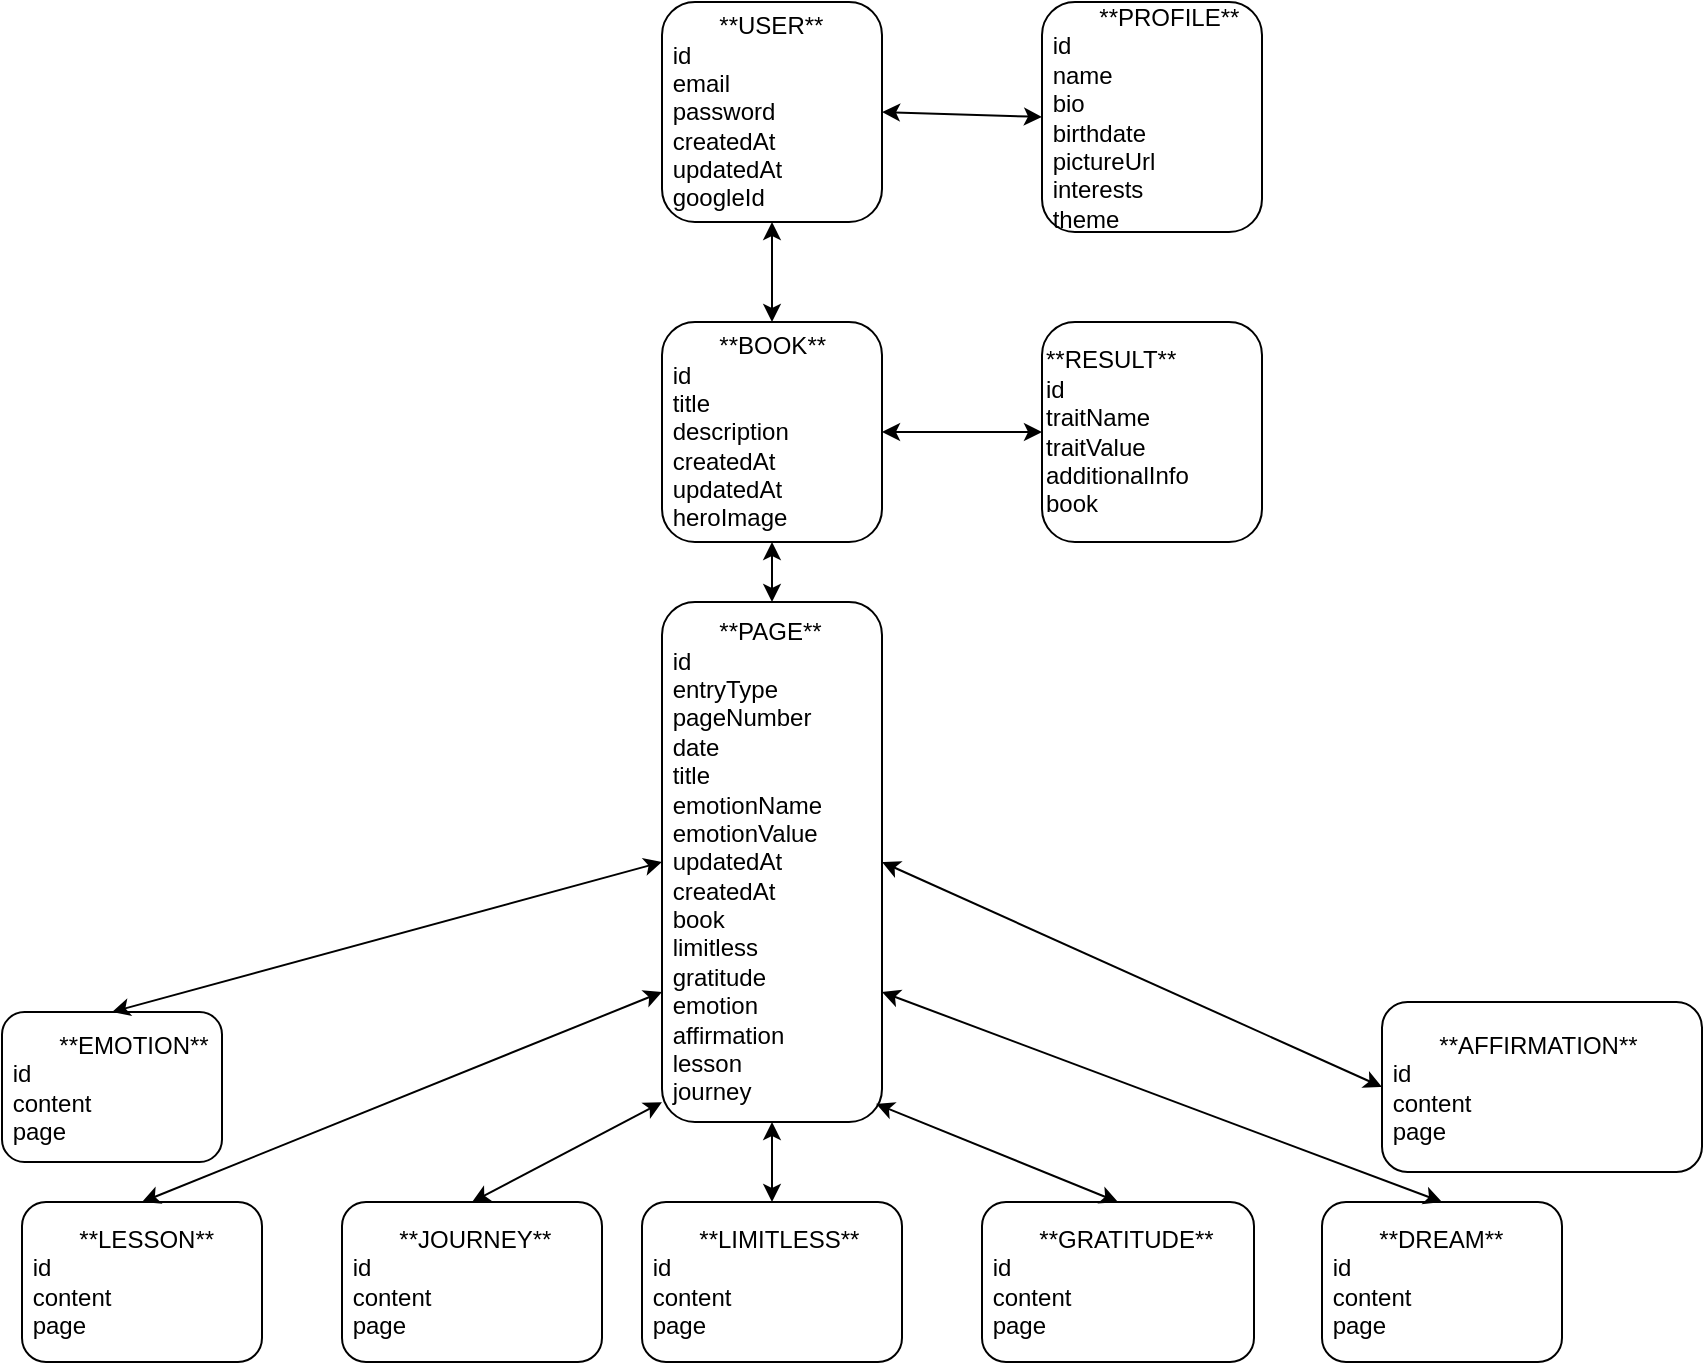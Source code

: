 <mxfile version="25.0.3">
  <diagram id="C5RBs43oDa-KdzZeNtuy" name="Page-1">
    <mxGraphModel dx="1619" dy="1097" grid="1" gridSize="10" guides="1" tooltips="1" connect="1" arrows="1" fold="1" page="1" pageScale="1" pageWidth="827" pageHeight="1169" math="0" shadow="0">
      <root>
        <mxCell id="WIyWlLk6GJQsqaUBKTNV-0" />
        <mxCell id="WIyWlLk6GJQsqaUBKTNV-1" parent="WIyWlLk6GJQsqaUBKTNV-0" />
        <mxCell id="WIyWlLk6GJQsqaUBKTNV-3" value="&lt;span style=&quot;white-space: pre;&quot;&gt;&#x9;&lt;/span&gt;**&lt;span style=&quot;background-color: initial;&quot;&gt;USER&lt;/span&gt;**&lt;div&gt;&amp;nbsp;id&lt;/div&gt;&lt;div&gt;&amp;nbsp;email&lt;/div&gt;&lt;div&gt;&amp;nbsp;password&lt;/div&gt;&lt;div&gt;&amp;nbsp;createdAt&lt;/div&gt;&lt;div&gt;&amp;nbsp;updatedAt&lt;/div&gt;&lt;div&gt;&amp;nbsp;googleId&lt;/div&gt;" style="rounded=1;whiteSpace=wrap;html=1;fontSize=12;glass=0;strokeWidth=1;shadow=0;align=left;" parent="WIyWlLk6GJQsqaUBKTNV-1" vertex="1">
          <mxGeometry x="160" y="40" width="110" height="110" as="geometry" />
        </mxCell>
        <mxCell id="WIyWlLk6GJQsqaUBKTNV-7" value="&lt;span style=&quot;white-space: pre;&quot;&gt;&#x9;&lt;/span&gt;**PROFILE**&lt;div&gt;&amp;nbsp;id&lt;/div&gt;&lt;div&gt;&amp;nbsp;name&lt;/div&gt;&lt;div&gt;&amp;nbsp;bio&lt;/div&gt;&lt;div&gt;&amp;nbsp;birthdate&lt;/div&gt;&lt;div&gt;&amp;nbsp;pictureUrl&lt;/div&gt;&lt;div&gt;&amp;nbsp;interests&lt;/div&gt;&lt;div&gt;&amp;nbsp;theme&lt;/div&gt;" style="rounded=1;whiteSpace=wrap;html=1;fontSize=12;glass=0;strokeWidth=1;shadow=0;align=left;" parent="WIyWlLk6GJQsqaUBKTNV-1" vertex="1">
          <mxGeometry x="350" y="40" width="110" height="115" as="geometry" />
        </mxCell>
        <mxCell id="xOfi31hUyce8GUO7nyAX-3" value="" style="endArrow=classic;startArrow=classic;html=1;rounded=0;exitX=1;exitY=0.5;exitDx=0;exitDy=0;entryX=0;entryY=0.5;entryDx=0;entryDy=0;" edge="1" parent="WIyWlLk6GJQsqaUBKTNV-1" source="WIyWlLk6GJQsqaUBKTNV-3" target="WIyWlLk6GJQsqaUBKTNV-7">
          <mxGeometry width="50" height="50" relative="1" as="geometry">
            <mxPoint x="290" y="110" as="sourcePoint" />
            <mxPoint x="340" y="100" as="targetPoint" />
          </mxGeometry>
        </mxCell>
        <mxCell id="xOfi31hUyce8GUO7nyAX-9" value="&lt;span style=&quot;white-space: pre;&quot;&gt;&#x9;&lt;/span&gt;**BOOK**&lt;div&gt;&amp;nbsp;id&lt;/div&gt;&lt;div&gt;&amp;nbsp;title&lt;/div&gt;&lt;div&gt;&amp;nbsp;description&lt;/div&gt;&lt;div&gt;&amp;nbsp;createdAt&lt;/div&gt;&lt;div&gt;&amp;nbsp;updatedAt&lt;/div&gt;&lt;div&gt;&amp;nbsp;heroImage&lt;/div&gt;" style="rounded=1;whiteSpace=wrap;html=1;fontSize=12;glass=0;strokeWidth=1;shadow=0;align=left;" vertex="1" parent="WIyWlLk6GJQsqaUBKTNV-1">
          <mxGeometry x="160" y="200" width="110" height="110" as="geometry" />
        </mxCell>
        <mxCell id="xOfi31hUyce8GUO7nyAX-10" value="" style="endArrow=classic;startArrow=classic;html=1;rounded=0;exitX=0.5;exitY=1;exitDx=0;exitDy=0;entryX=0.5;entryY=0;entryDx=0;entryDy=0;" edge="1" parent="WIyWlLk6GJQsqaUBKTNV-1" source="WIyWlLk6GJQsqaUBKTNV-3" target="xOfi31hUyce8GUO7nyAX-9">
          <mxGeometry width="50" height="50" relative="1" as="geometry">
            <mxPoint x="280" y="110" as="sourcePoint" />
            <mxPoint x="220" y="160" as="targetPoint" />
            <Array as="points" />
          </mxGeometry>
        </mxCell>
        <mxCell id="xOfi31hUyce8GUO7nyAX-11" value="&lt;span style=&quot;white-space: pre;&quot;&gt;&#x9;&lt;/span&gt;**PAGE**&lt;div&gt;&amp;nbsp;id&lt;/div&gt;&lt;div&gt;&amp;nbsp;entryType&lt;/div&gt;&lt;div&gt;&amp;nbsp;pageNumber&lt;/div&gt;&lt;div&gt;&amp;nbsp;date&lt;/div&gt;&lt;div&gt;&amp;nbsp;title&lt;/div&gt;&lt;div&gt;&amp;nbsp;emotionName&lt;/div&gt;&lt;div&gt;&amp;nbsp;emotionValue&lt;/div&gt;&lt;div&gt;&amp;nbsp;updatedAt&lt;/div&gt;&lt;div&gt;&amp;nbsp;createdAt&lt;/div&gt;&lt;div&gt;&amp;nbsp;book&lt;/div&gt;&lt;div&gt;&amp;nbsp;limitless&lt;/div&gt;&lt;div&gt;&amp;nbsp;gratitude&lt;/div&gt;&lt;div&gt;&amp;nbsp;emotion&lt;/div&gt;&lt;div&gt;&amp;nbsp;affirmation&lt;/div&gt;&lt;div&gt;&amp;nbsp;lesson&lt;/div&gt;&lt;div&gt;&amp;nbsp;journey&lt;/div&gt;" style="rounded=1;whiteSpace=wrap;html=1;fontSize=12;glass=0;strokeWidth=1;shadow=0;align=left;" vertex="1" parent="WIyWlLk6GJQsqaUBKTNV-1">
          <mxGeometry x="160" y="340" width="110" height="260" as="geometry" />
        </mxCell>
        <mxCell id="xOfi31hUyce8GUO7nyAX-16" value="" style="endArrow=classic;startArrow=classic;html=1;rounded=0;entryX=0.5;entryY=0;entryDx=0;entryDy=0;exitX=0.5;exitY=1;exitDx=0;exitDy=0;" edge="1" parent="WIyWlLk6GJQsqaUBKTNV-1" source="xOfi31hUyce8GUO7nyAX-9" target="xOfi31hUyce8GUO7nyAX-11">
          <mxGeometry width="50" height="50" relative="1" as="geometry">
            <mxPoint x="210" y="220" as="sourcePoint" />
            <mxPoint x="225" y="180" as="targetPoint" />
            <Array as="points" />
          </mxGeometry>
        </mxCell>
        <mxCell id="xOfi31hUyce8GUO7nyAX-18" value="&lt;span style=&quot;white-space: pre;&quot;&gt;&#x9;&lt;/span&gt;**JOURNEY**&lt;div&gt;&lt;div&gt;&amp;nbsp;id&lt;/div&gt;&lt;div&gt;&amp;nbsp;content&lt;/div&gt;&lt;div&gt;&amp;nbsp;page&lt;/div&gt;&lt;/div&gt;" style="rounded=1;whiteSpace=wrap;html=1;fontSize=12;glass=0;strokeWidth=1;shadow=0;align=left;" vertex="1" parent="WIyWlLk6GJQsqaUBKTNV-1">
          <mxGeometry y="640" width="130" height="80" as="geometry" />
        </mxCell>
        <mxCell id="xOfi31hUyce8GUO7nyAX-19" value="&lt;span style=&quot;white-space: pre;&quot;&gt;&#x9;&lt;/span&gt;**LESSON**&lt;div&gt;&lt;div&gt;&amp;nbsp;id&lt;/div&gt;&lt;div&gt;&amp;nbsp;content&lt;/div&gt;&lt;div&gt;&amp;nbsp;page&lt;/div&gt;&lt;/div&gt;" style="rounded=1;whiteSpace=wrap;html=1;fontSize=12;glass=0;strokeWidth=1;shadow=0;align=left;" vertex="1" parent="WIyWlLk6GJQsqaUBKTNV-1">
          <mxGeometry x="-160" y="640" width="120" height="80" as="geometry" />
        </mxCell>
        <mxCell id="xOfi31hUyce8GUO7nyAX-20" value="&lt;span style=&quot;white-space: pre;&quot;&gt;&#x9;&lt;/span&gt;**LIMITLESS**&lt;div&gt;&lt;div&gt;&amp;nbsp;id&lt;/div&gt;&lt;div&gt;&amp;nbsp;content&lt;/div&gt;&lt;div&gt;&amp;nbsp;page&lt;/div&gt;&lt;/div&gt;" style="rounded=1;whiteSpace=wrap;html=1;fontSize=12;glass=0;strokeWidth=1;shadow=0;align=left;" vertex="1" parent="WIyWlLk6GJQsqaUBKTNV-1">
          <mxGeometry x="150" y="640" width="130" height="80" as="geometry" />
        </mxCell>
        <mxCell id="xOfi31hUyce8GUO7nyAX-21" value="&lt;span style=&quot;white-space: pre;&quot;&gt;&#x9;&lt;/span&gt;**GRATITUDE**&lt;div&gt;&lt;div&gt;&amp;nbsp;id&lt;/div&gt;&lt;div&gt;&amp;nbsp;content&lt;/div&gt;&lt;div&gt;&amp;nbsp;page&lt;/div&gt;&lt;/div&gt;" style="rounded=1;whiteSpace=wrap;html=1;fontSize=12;glass=0;strokeWidth=1;shadow=0;align=left;" vertex="1" parent="WIyWlLk6GJQsqaUBKTNV-1">
          <mxGeometry x="320" y="640" width="136" height="80" as="geometry" />
        </mxCell>
        <mxCell id="xOfi31hUyce8GUO7nyAX-22" value="&lt;span style=&quot;white-space: pre;&quot;&gt;&#x9;&lt;/span&gt;**DREAM**&lt;div&gt;&lt;div&gt;&amp;nbsp;id&lt;/div&gt;&lt;div&gt;&amp;nbsp;content&lt;/div&gt;&lt;div&gt;&amp;nbsp;page&lt;/div&gt;&lt;/div&gt;" style="rounded=1;whiteSpace=wrap;html=1;fontSize=12;glass=0;strokeWidth=1;shadow=0;align=left;" vertex="1" parent="WIyWlLk6GJQsqaUBKTNV-1">
          <mxGeometry x="490" y="640" width="120" height="80" as="geometry" />
        </mxCell>
        <mxCell id="xOfi31hUyce8GUO7nyAX-23" value="&lt;span style=&quot;white-space: pre;&quot;&gt;&#x9;&lt;/span&gt;**EMOTION**&lt;div&gt;&amp;nbsp;id&lt;/div&gt;&lt;div&gt;&amp;nbsp;content&lt;/div&gt;&lt;div&gt;&amp;nbsp;page&lt;/div&gt;" style="rounded=1;whiteSpace=wrap;html=1;fontSize=12;glass=0;strokeWidth=1;shadow=0;align=left;" vertex="1" parent="WIyWlLk6GJQsqaUBKTNV-1">
          <mxGeometry x="-170" y="545" width="110" height="75" as="geometry" />
        </mxCell>
        <mxCell id="xOfi31hUyce8GUO7nyAX-24" value="&lt;span style=&quot;white-space: pre;&quot;&gt;&#x9;&lt;/span&gt;**AFFIRMATION**&lt;div&gt;&lt;div&gt;&amp;nbsp;id&lt;/div&gt;&lt;div&gt;&amp;nbsp;content&lt;/div&gt;&lt;div&gt;&amp;nbsp;page&lt;/div&gt;&lt;/div&gt;" style="rounded=1;whiteSpace=wrap;html=1;fontSize=12;glass=0;strokeWidth=1;shadow=0;align=left;" vertex="1" parent="WIyWlLk6GJQsqaUBKTNV-1">
          <mxGeometry x="520" y="540" width="160" height="85" as="geometry" />
        </mxCell>
        <mxCell id="xOfi31hUyce8GUO7nyAX-25" value="" style="endArrow=classic;startArrow=classic;html=1;rounded=0;entryX=0;entryY=0.5;entryDx=0;entryDy=0;exitX=1;exitY=0.5;exitDx=0;exitDy=0;" edge="1" parent="WIyWlLk6GJQsqaUBKTNV-1" source="xOfi31hUyce8GUO7nyAX-11" target="xOfi31hUyce8GUO7nyAX-24">
          <mxGeometry width="50" height="50" relative="1" as="geometry">
            <mxPoint x="260" y="350" as="sourcePoint" />
            <mxPoint x="310" y="350" as="targetPoint" />
            <Array as="points" />
          </mxGeometry>
        </mxCell>
        <mxCell id="xOfi31hUyce8GUO7nyAX-27" value="" style="endArrow=classic;startArrow=classic;html=1;rounded=0;entryX=0;entryY=0.75;entryDx=0;entryDy=0;exitX=0.5;exitY=0;exitDx=0;exitDy=0;" edge="1" parent="WIyWlLk6GJQsqaUBKTNV-1" source="xOfi31hUyce8GUO7nyAX-19" target="xOfi31hUyce8GUO7nyAX-11">
          <mxGeometry width="50" height="50" relative="1" as="geometry">
            <mxPoint x="130" y="540" as="sourcePoint" />
            <mxPoint x="180" y="490" as="targetPoint" />
          </mxGeometry>
        </mxCell>
        <mxCell id="xOfi31hUyce8GUO7nyAX-28" value="" style="endArrow=classic;startArrow=classic;html=1;rounded=0;entryX=0;entryY=0.962;entryDx=0;entryDy=0;exitX=0.5;exitY=0;exitDx=0;exitDy=0;entryPerimeter=0;" edge="1" parent="WIyWlLk6GJQsqaUBKTNV-1" source="xOfi31hUyce8GUO7nyAX-18" target="xOfi31hUyce8GUO7nyAX-11">
          <mxGeometry width="50" height="50" relative="1" as="geometry">
            <mxPoint x="190" y="520" as="sourcePoint" />
            <mxPoint x="240" y="470" as="targetPoint" />
            <Array as="points" />
          </mxGeometry>
        </mxCell>
        <mxCell id="xOfi31hUyce8GUO7nyAX-29" value="" style="endArrow=classic;startArrow=classic;html=1;rounded=0;exitX=0.5;exitY=0;exitDx=0;exitDy=0;" edge="1" parent="WIyWlLk6GJQsqaUBKTNV-1" source="xOfi31hUyce8GUO7nyAX-20" target="xOfi31hUyce8GUO7nyAX-11">
          <mxGeometry width="50" height="50" relative="1" as="geometry">
            <mxPoint x="220" y="570" as="sourcePoint" />
            <mxPoint x="270" y="520" as="targetPoint" />
          </mxGeometry>
        </mxCell>
        <mxCell id="xOfi31hUyce8GUO7nyAX-30" value="" style="endArrow=classic;startArrow=classic;html=1;rounded=0;entryX=0.5;entryY=0;entryDx=0;entryDy=0;exitX=0.973;exitY=0.965;exitDx=0;exitDy=0;exitPerimeter=0;" edge="1" parent="WIyWlLk6GJQsqaUBKTNV-1" source="xOfi31hUyce8GUO7nyAX-11" target="xOfi31hUyce8GUO7nyAX-21">
          <mxGeometry width="50" height="50" relative="1" as="geometry">
            <mxPoint x="270" y="490" as="sourcePoint" />
            <mxPoint x="350" y="500" as="targetPoint" />
            <Array as="points" />
          </mxGeometry>
        </mxCell>
        <mxCell id="xOfi31hUyce8GUO7nyAX-31" value="" style="endArrow=classic;startArrow=classic;html=1;rounded=0;entryX=0.5;entryY=0;entryDx=0;entryDy=0;exitX=1;exitY=0.75;exitDx=0;exitDy=0;" edge="1" parent="WIyWlLk6GJQsqaUBKTNV-1" source="xOfi31hUyce8GUO7nyAX-11" target="xOfi31hUyce8GUO7nyAX-22">
          <mxGeometry width="50" height="50" relative="1" as="geometry">
            <mxPoint x="270" y="440" as="sourcePoint" />
            <mxPoint x="320" y="380" as="targetPoint" />
          </mxGeometry>
        </mxCell>
        <mxCell id="xOfi31hUyce8GUO7nyAX-32" value="" style="endArrow=classic;startArrow=classic;html=1;rounded=0;entryX=0.5;entryY=0;entryDx=0;entryDy=0;exitX=0;exitY=0.5;exitDx=0;exitDy=0;" edge="1" parent="WIyWlLk6GJQsqaUBKTNV-1" source="xOfi31hUyce8GUO7nyAX-11" target="xOfi31hUyce8GUO7nyAX-23">
          <mxGeometry width="50" height="50" relative="1" as="geometry">
            <mxPoint x="270" y="410" as="sourcePoint" />
            <mxPoint x="320" y="360" as="targetPoint" />
          </mxGeometry>
        </mxCell>
        <mxCell id="xOfi31hUyce8GUO7nyAX-37" value="**RESULT**&lt;div&gt;id&lt;/div&gt;&lt;div&gt;traitName&lt;/div&gt;&lt;div&gt;traitValue&lt;/div&gt;&lt;div&gt;additionalInfo&lt;/div&gt;&lt;div&gt;book&lt;/div&gt;" style="rounded=1;whiteSpace=wrap;html=1;fontSize=12;glass=0;strokeWidth=1;shadow=0;align=left;" vertex="1" parent="WIyWlLk6GJQsqaUBKTNV-1">
          <mxGeometry x="350" y="200" width="110" height="110" as="geometry" />
        </mxCell>
        <mxCell id="xOfi31hUyce8GUO7nyAX-38" value="" style="endArrow=classic;startArrow=classic;html=1;rounded=0;entryX=0;entryY=0.5;entryDx=0;entryDy=0;exitX=1;exitY=0.5;exitDx=0;exitDy=0;" edge="1" parent="WIyWlLk6GJQsqaUBKTNV-1" source="xOfi31hUyce8GUO7nyAX-9" target="xOfi31hUyce8GUO7nyAX-37">
          <mxGeometry width="50" height="50" relative="1" as="geometry">
            <mxPoint x="280" y="190" as="sourcePoint" />
            <mxPoint x="360" y="110" as="targetPoint" />
            <Array as="points" />
          </mxGeometry>
        </mxCell>
        <mxCell id="xOfi31hUyce8GUO7nyAX-40" style="edgeStyle=orthogonalEdgeStyle;rounded=0;orthogonalLoop=1;jettySize=auto;html=1;exitX=0.5;exitY=1;exitDx=0;exitDy=0;" edge="1" parent="WIyWlLk6GJQsqaUBKTNV-1" source="WIyWlLk6GJQsqaUBKTNV-7" target="WIyWlLk6GJQsqaUBKTNV-7">
          <mxGeometry relative="1" as="geometry" />
        </mxCell>
      </root>
    </mxGraphModel>
  </diagram>
</mxfile>
